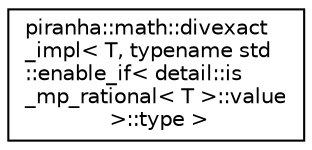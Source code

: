 digraph "Graphical Class Hierarchy"
{
  edge [fontname="Helvetica",fontsize="10",labelfontname="Helvetica",labelfontsize="10"];
  node [fontname="Helvetica",fontsize="10",shape=record];
  rankdir="LR";
  Node0 [label="piranha::math::divexact\l_impl\< T, typename std\l::enable_if\< detail::is\l_mp_rational\< T \>::value\l \>::type \>",height=0.2,width=0.4,color="black", fillcolor="white", style="filled",URL="$structpiranha_1_1math_1_1divexact__impl_3_01_t_00_01typename_01std_1_1enable__if_3_01detail_1_1ie07c33a9ba7067e350420c6e6cd9d1a5.html",tooltip="Implementation of piranha::math::divexact() for piranha::mp_rational. "];
}
